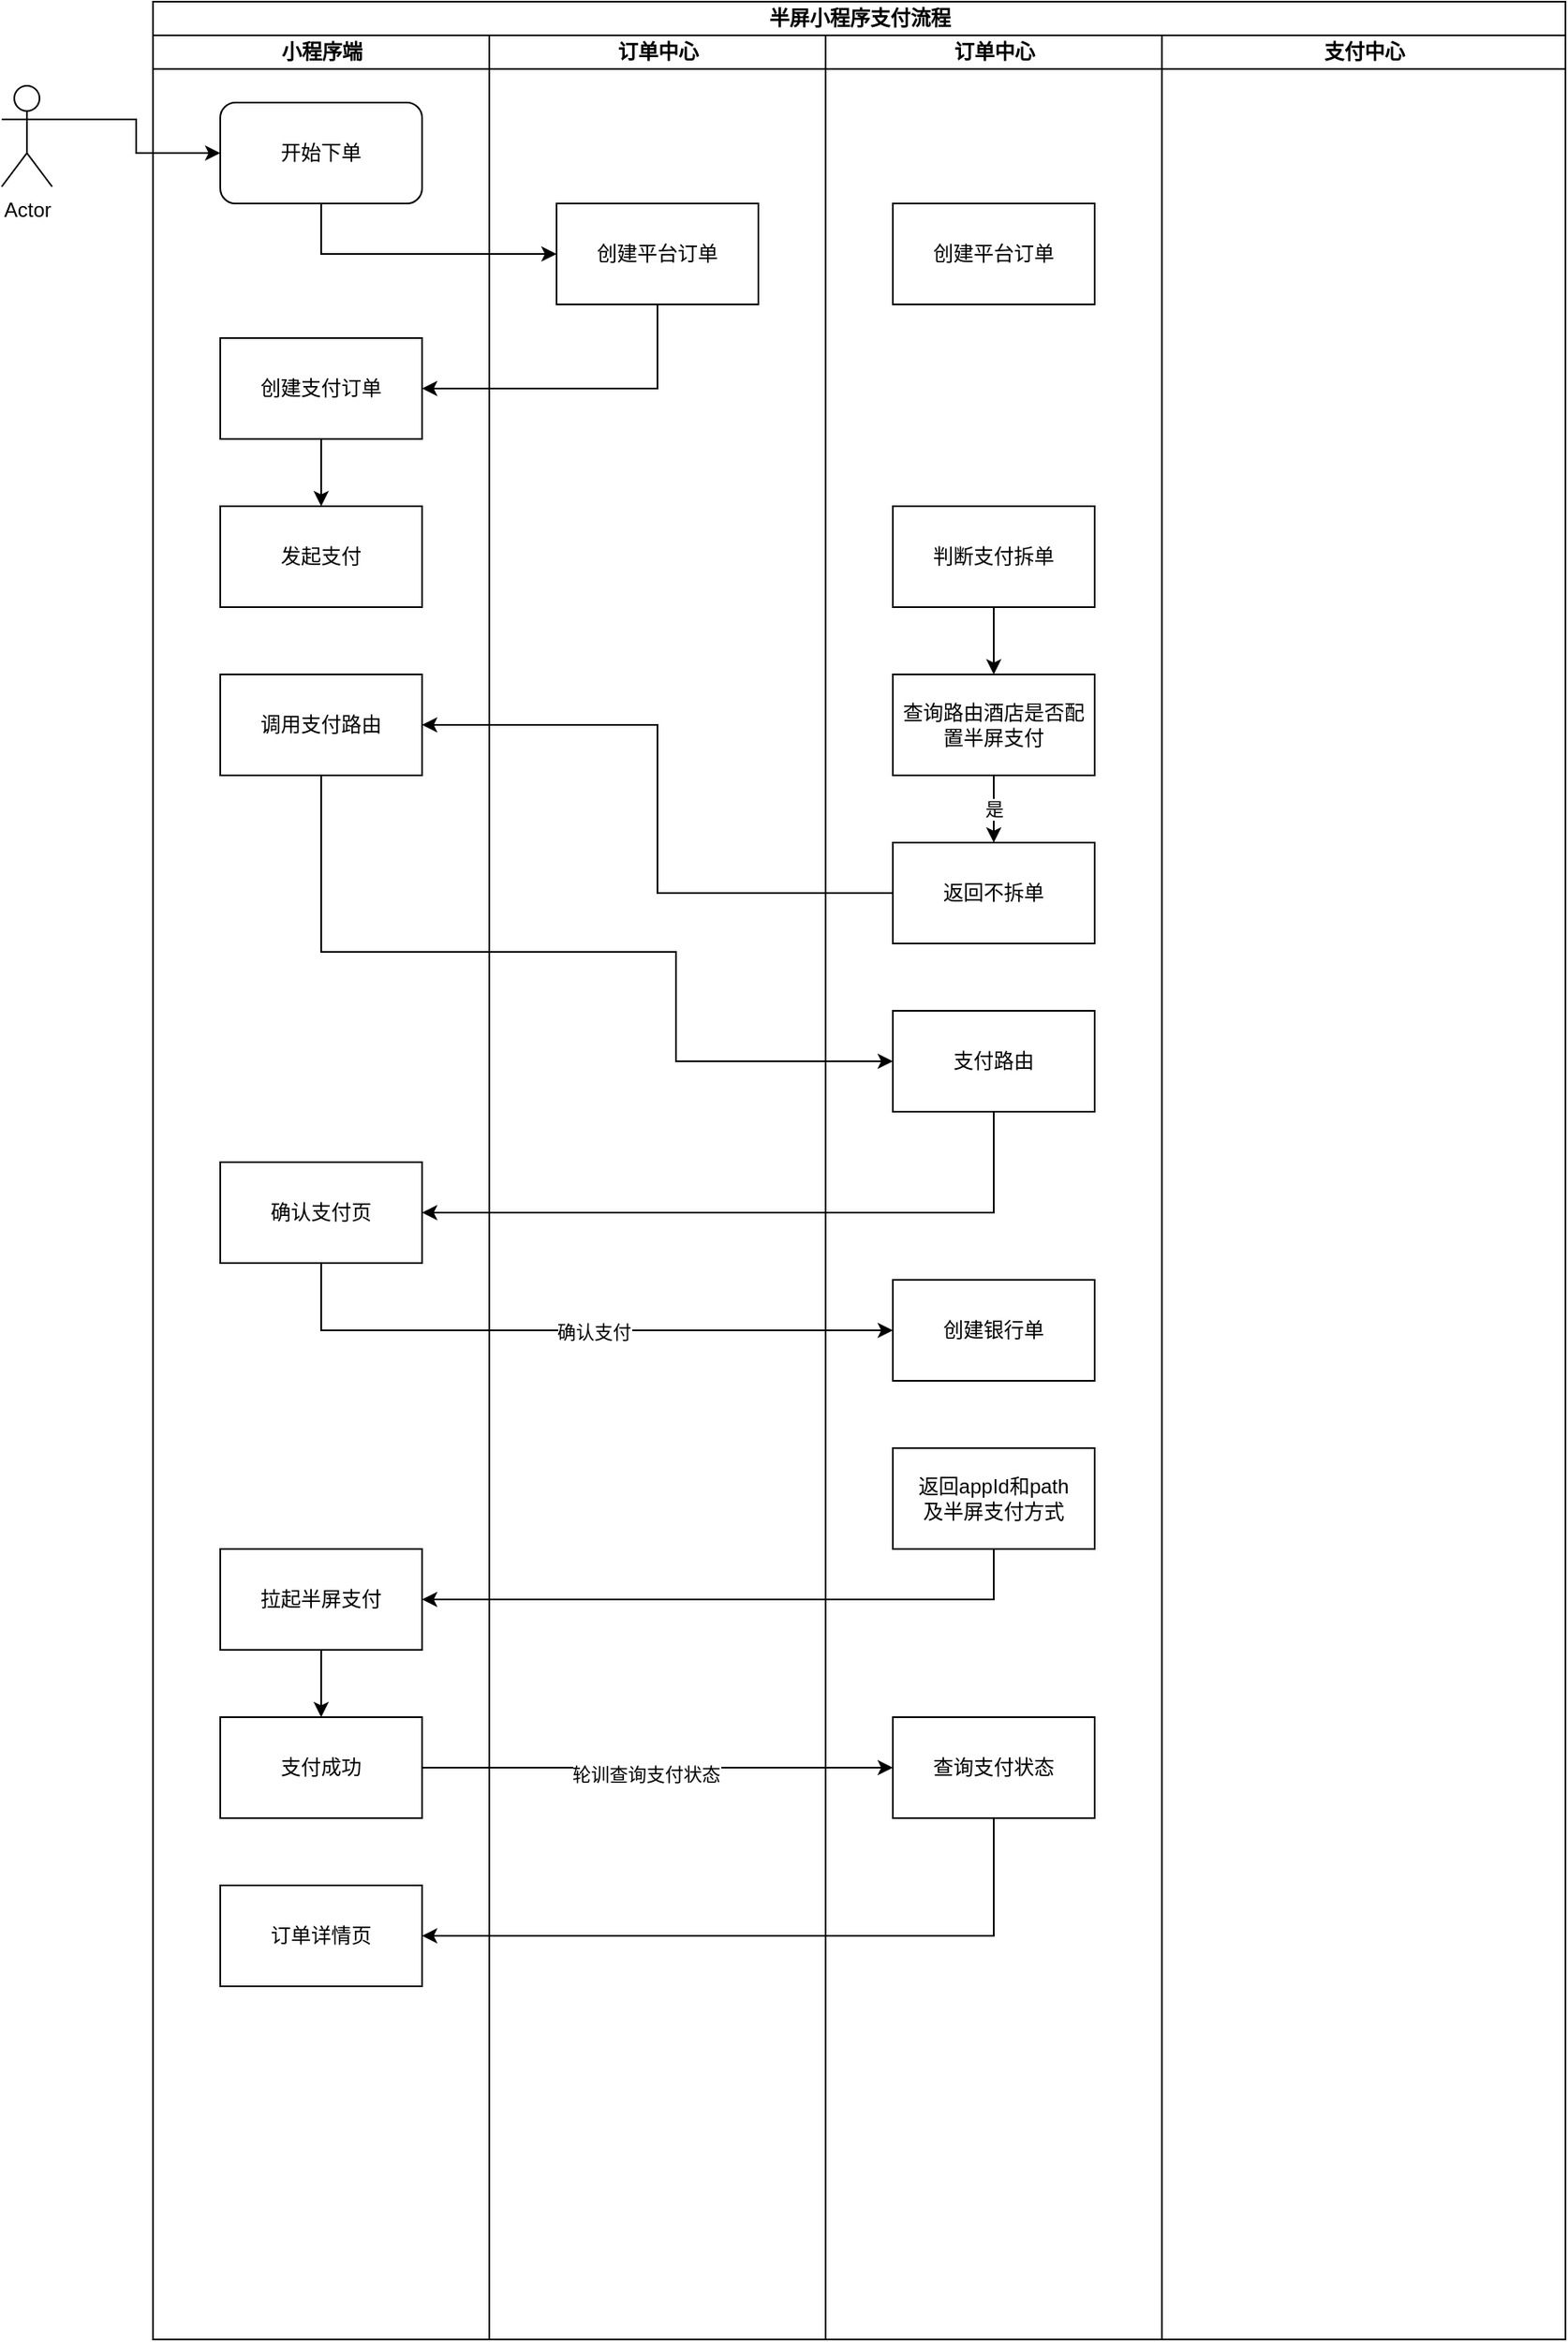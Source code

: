 <mxfile version="24.4.13" type="github">
  <diagram id="C5RBs43oDa-KdzZeNtuy" name="Page-1">
    <mxGraphModel dx="1146" dy="616" grid="1" gridSize="10" guides="1" tooltips="1" connect="1" arrows="1" fold="1" page="1" pageScale="1" pageWidth="827" pageHeight="1169" math="0" shadow="0">
      <root>
        <mxCell id="WIyWlLk6GJQsqaUBKTNV-0" />
        <mxCell id="WIyWlLk6GJQsqaUBKTNV-1" parent="WIyWlLk6GJQsqaUBKTNV-0" />
        <mxCell id="FpKd_2VouZCnrz_418Rt-0" value="半屏小程序支付流程" style="swimlane;childLayout=stackLayout;resizeParent=1;resizeParentMax=0;startSize=20;html=1;" parent="WIyWlLk6GJQsqaUBKTNV-1" vertex="1">
          <mxGeometry x="120" y="40" width="840" height="1390" as="geometry" />
        </mxCell>
        <mxCell id="kgB4WiY1e2ZN5uu-sx49-1" value="小程序端" style="swimlane;startSize=20;html=1;" vertex="1" parent="FpKd_2VouZCnrz_418Rt-0">
          <mxGeometry y="20" width="200" height="1370" as="geometry" />
        </mxCell>
        <mxCell id="kgB4WiY1e2ZN5uu-sx49-2" value="开始下单" style="rounded=1;whiteSpace=wrap;html=1;" vertex="1" parent="kgB4WiY1e2ZN5uu-sx49-1">
          <mxGeometry x="40" y="40" width="120" height="60" as="geometry" />
        </mxCell>
        <mxCell id="kgB4WiY1e2ZN5uu-sx49-13" style="edgeStyle=orthogonalEdgeStyle;rounded=0;orthogonalLoop=1;jettySize=auto;html=1;exitX=0.5;exitY=1;exitDx=0;exitDy=0;" edge="1" parent="kgB4WiY1e2ZN5uu-sx49-1" source="kgB4WiY1e2ZN5uu-sx49-9">
          <mxGeometry relative="1" as="geometry">
            <mxPoint x="100" y="280" as="targetPoint" />
          </mxGeometry>
        </mxCell>
        <mxCell id="kgB4WiY1e2ZN5uu-sx49-9" value="创建支付订单" style="rounded=0;whiteSpace=wrap;html=1;" vertex="1" parent="kgB4WiY1e2ZN5uu-sx49-1">
          <mxGeometry x="40" y="180" width="120" height="60" as="geometry" />
        </mxCell>
        <mxCell id="kgB4WiY1e2ZN5uu-sx49-14" value="发起支付" style="rounded=0;whiteSpace=wrap;html=1;" vertex="1" parent="kgB4WiY1e2ZN5uu-sx49-1">
          <mxGeometry x="40" y="280" width="120" height="60" as="geometry" />
        </mxCell>
        <mxCell id="kgB4WiY1e2ZN5uu-sx49-23" value="调用支付路由" style="rounded=0;whiteSpace=wrap;html=1;" vertex="1" parent="kgB4WiY1e2ZN5uu-sx49-1">
          <mxGeometry x="40" y="380" width="120" height="60" as="geometry" />
        </mxCell>
        <mxCell id="kgB4WiY1e2ZN5uu-sx49-27" value="确认支付页" style="rounded=0;whiteSpace=wrap;html=1;" vertex="1" parent="kgB4WiY1e2ZN5uu-sx49-1">
          <mxGeometry x="40" y="670" width="120" height="60" as="geometry" />
        </mxCell>
        <mxCell id="kgB4WiY1e2ZN5uu-sx49-38" style="edgeStyle=orthogonalEdgeStyle;rounded=0;orthogonalLoop=1;jettySize=auto;html=1;exitX=0.5;exitY=1;exitDx=0;exitDy=0;entryX=0.5;entryY=0;entryDx=0;entryDy=0;" edge="1" parent="kgB4WiY1e2ZN5uu-sx49-1" source="kgB4WiY1e2ZN5uu-sx49-35" target="kgB4WiY1e2ZN5uu-sx49-37">
          <mxGeometry relative="1" as="geometry" />
        </mxCell>
        <mxCell id="kgB4WiY1e2ZN5uu-sx49-35" value="拉起半屏支付" style="rounded=0;whiteSpace=wrap;html=1;" vertex="1" parent="kgB4WiY1e2ZN5uu-sx49-1">
          <mxGeometry x="40" y="900" width="120" height="60" as="geometry" />
        </mxCell>
        <mxCell id="kgB4WiY1e2ZN5uu-sx49-37" value="支付成功" style="rounded=0;whiteSpace=wrap;html=1;" vertex="1" parent="kgB4WiY1e2ZN5uu-sx49-1">
          <mxGeometry x="40" y="1000" width="120" height="60" as="geometry" />
        </mxCell>
        <mxCell id="kgB4WiY1e2ZN5uu-sx49-42" value="订单详情页" style="rounded=0;whiteSpace=wrap;html=1;" vertex="1" parent="kgB4WiY1e2ZN5uu-sx49-1">
          <mxGeometry x="40" y="1100" width="120" height="60" as="geometry" />
        </mxCell>
        <mxCell id="FpKd_2VouZCnrz_418Rt-1" value="订单中心" style="swimlane;startSize=20;html=1;" parent="FpKd_2VouZCnrz_418Rt-0" vertex="1">
          <mxGeometry x="200" y="20" width="200" height="1370" as="geometry" />
        </mxCell>
        <mxCell id="kgB4WiY1e2ZN5uu-sx49-5" value="创建平台订单" style="rounded=0;whiteSpace=wrap;html=1;" vertex="1" parent="FpKd_2VouZCnrz_418Rt-1">
          <mxGeometry x="40" y="100" width="120" height="60" as="geometry" />
        </mxCell>
        <mxCell id="kgB4WiY1e2ZN5uu-sx49-11" value="订单中心" style="swimlane;startSize=20;html=1;" vertex="1" parent="FpKd_2VouZCnrz_418Rt-0">
          <mxGeometry x="400" y="20" width="200" height="1370" as="geometry" />
        </mxCell>
        <mxCell id="kgB4WiY1e2ZN5uu-sx49-12" value="创建平台订单" style="rounded=0;whiteSpace=wrap;html=1;" vertex="1" parent="kgB4WiY1e2ZN5uu-sx49-11">
          <mxGeometry x="40" y="100" width="120" height="60" as="geometry" />
        </mxCell>
        <mxCell id="kgB4WiY1e2ZN5uu-sx49-18" style="edgeStyle=orthogonalEdgeStyle;rounded=0;orthogonalLoop=1;jettySize=auto;html=1;exitX=0.5;exitY=1;exitDx=0;exitDy=0;entryX=0.5;entryY=0;entryDx=0;entryDy=0;" edge="1" parent="kgB4WiY1e2ZN5uu-sx49-11" source="kgB4WiY1e2ZN5uu-sx49-16" target="kgB4WiY1e2ZN5uu-sx49-17">
          <mxGeometry relative="1" as="geometry" />
        </mxCell>
        <mxCell id="kgB4WiY1e2ZN5uu-sx49-16" value="判断支付拆单" style="rounded=0;whiteSpace=wrap;html=1;" vertex="1" parent="kgB4WiY1e2ZN5uu-sx49-11">
          <mxGeometry x="40" y="280" width="120" height="60" as="geometry" />
        </mxCell>
        <mxCell id="kgB4WiY1e2ZN5uu-sx49-21" value="是" style="edgeStyle=orthogonalEdgeStyle;rounded=0;orthogonalLoop=1;jettySize=auto;html=1;exitX=0.5;exitY=1;exitDx=0;exitDy=0;entryX=0.5;entryY=0;entryDx=0;entryDy=0;" edge="1" parent="kgB4WiY1e2ZN5uu-sx49-11" source="kgB4WiY1e2ZN5uu-sx49-17" target="kgB4WiY1e2ZN5uu-sx49-20">
          <mxGeometry relative="1" as="geometry" />
        </mxCell>
        <mxCell id="kgB4WiY1e2ZN5uu-sx49-17" value="查询路由酒店是否配置半屏支付" style="rounded=0;whiteSpace=wrap;html=1;" vertex="1" parent="kgB4WiY1e2ZN5uu-sx49-11">
          <mxGeometry x="40" y="380" width="120" height="60" as="geometry" />
        </mxCell>
        <mxCell id="kgB4WiY1e2ZN5uu-sx49-20" value="返回不拆单" style="rounded=0;whiteSpace=wrap;html=1;" vertex="1" parent="kgB4WiY1e2ZN5uu-sx49-11">
          <mxGeometry x="40" y="480" width="120" height="60" as="geometry" />
        </mxCell>
        <mxCell id="kgB4WiY1e2ZN5uu-sx49-25" value="支付路由" style="rounded=0;whiteSpace=wrap;html=1;" vertex="1" parent="kgB4WiY1e2ZN5uu-sx49-11">
          <mxGeometry x="40" y="580" width="120" height="60" as="geometry" />
        </mxCell>
        <mxCell id="kgB4WiY1e2ZN5uu-sx49-30" value="创建银行单" style="rounded=0;whiteSpace=wrap;html=1;" vertex="1" parent="kgB4WiY1e2ZN5uu-sx49-11">
          <mxGeometry x="40" y="740" width="120" height="60" as="geometry" />
        </mxCell>
        <mxCell id="kgB4WiY1e2ZN5uu-sx49-33" value="返回appId和path&lt;br&gt;及半屏支付方式" style="rounded=0;whiteSpace=wrap;html=1;" vertex="1" parent="kgB4WiY1e2ZN5uu-sx49-11">
          <mxGeometry x="40" y="840" width="120" height="60" as="geometry" />
        </mxCell>
        <mxCell id="kgB4WiY1e2ZN5uu-sx49-39" value="查询支付状态" style="rounded=0;whiteSpace=wrap;html=1;" vertex="1" parent="kgB4WiY1e2ZN5uu-sx49-11">
          <mxGeometry x="40" y="1000" width="120" height="60" as="geometry" />
        </mxCell>
        <mxCell id="FpKd_2VouZCnrz_418Rt-2" value="&lt;span style=&quot;font-size: 12px;&quot;&gt;支付中心&lt;/span&gt;" style="swimlane;startSize=20;html=1;" parent="FpKd_2VouZCnrz_418Rt-0" vertex="1">
          <mxGeometry x="600" y="20" width="240" height="1370" as="geometry" />
        </mxCell>
        <mxCell id="kgB4WiY1e2ZN5uu-sx49-6" style="edgeStyle=orthogonalEdgeStyle;rounded=0;orthogonalLoop=1;jettySize=auto;html=1;exitX=0.5;exitY=1;exitDx=0;exitDy=0;entryX=0;entryY=0.5;entryDx=0;entryDy=0;" edge="1" parent="FpKd_2VouZCnrz_418Rt-0" source="kgB4WiY1e2ZN5uu-sx49-2" target="kgB4WiY1e2ZN5uu-sx49-5">
          <mxGeometry relative="1" as="geometry" />
        </mxCell>
        <mxCell id="kgB4WiY1e2ZN5uu-sx49-10" style="edgeStyle=orthogonalEdgeStyle;rounded=0;orthogonalLoop=1;jettySize=auto;html=1;exitX=0.5;exitY=1;exitDx=0;exitDy=0;entryX=1;entryY=0.5;entryDx=0;entryDy=0;" edge="1" parent="FpKd_2VouZCnrz_418Rt-0" source="kgB4WiY1e2ZN5uu-sx49-5" target="kgB4WiY1e2ZN5uu-sx49-9">
          <mxGeometry relative="1" as="geometry" />
        </mxCell>
        <mxCell id="kgB4WiY1e2ZN5uu-sx49-22" style="edgeStyle=orthogonalEdgeStyle;rounded=0;orthogonalLoop=1;jettySize=auto;html=1;exitX=0;exitY=0.5;exitDx=0;exitDy=0;entryX=1;entryY=0.5;entryDx=0;entryDy=0;" edge="1" parent="FpKd_2VouZCnrz_418Rt-0" source="kgB4WiY1e2ZN5uu-sx49-20" target="kgB4WiY1e2ZN5uu-sx49-23">
          <mxGeometry relative="1" as="geometry">
            <mxPoint x="170" y="430" as="targetPoint" />
          </mxGeometry>
        </mxCell>
        <mxCell id="kgB4WiY1e2ZN5uu-sx49-24" style="edgeStyle=orthogonalEdgeStyle;rounded=0;orthogonalLoop=1;jettySize=auto;html=1;exitX=0.5;exitY=1;exitDx=0;exitDy=0;entryX=0;entryY=0.5;entryDx=0;entryDy=0;" edge="1" parent="FpKd_2VouZCnrz_418Rt-0" source="kgB4WiY1e2ZN5uu-sx49-23" target="kgB4WiY1e2ZN5uu-sx49-25">
          <mxGeometry relative="1" as="geometry">
            <mxPoint x="310" y="670" as="targetPoint" />
            <Array as="points">
              <mxPoint x="100" y="565" />
              <mxPoint x="311" y="565" />
              <mxPoint x="311" y="630" />
            </Array>
          </mxGeometry>
        </mxCell>
        <mxCell id="kgB4WiY1e2ZN5uu-sx49-28" style="edgeStyle=orthogonalEdgeStyle;rounded=0;orthogonalLoop=1;jettySize=auto;html=1;exitX=0.5;exitY=1;exitDx=0;exitDy=0;entryX=1;entryY=0.5;entryDx=0;entryDy=0;" edge="1" parent="FpKd_2VouZCnrz_418Rt-0" source="kgB4WiY1e2ZN5uu-sx49-25" target="kgB4WiY1e2ZN5uu-sx49-27">
          <mxGeometry relative="1" as="geometry" />
        </mxCell>
        <mxCell id="kgB4WiY1e2ZN5uu-sx49-31" style="edgeStyle=orthogonalEdgeStyle;rounded=0;orthogonalLoop=1;jettySize=auto;html=1;exitX=0.5;exitY=1;exitDx=0;exitDy=0;entryX=0;entryY=0.5;entryDx=0;entryDy=0;" edge="1" parent="FpKd_2VouZCnrz_418Rt-0" source="kgB4WiY1e2ZN5uu-sx49-27" target="kgB4WiY1e2ZN5uu-sx49-30">
          <mxGeometry relative="1" as="geometry" />
        </mxCell>
        <mxCell id="kgB4WiY1e2ZN5uu-sx49-32" value="确认支付" style="edgeLabel;html=1;align=center;verticalAlign=middle;resizable=0;points=[];" vertex="1" connectable="0" parent="kgB4WiY1e2ZN5uu-sx49-31">
          <mxGeometry x="0.063" y="-1" relative="1" as="geometry">
            <mxPoint as="offset" />
          </mxGeometry>
        </mxCell>
        <mxCell id="kgB4WiY1e2ZN5uu-sx49-36" style="edgeStyle=orthogonalEdgeStyle;rounded=0;orthogonalLoop=1;jettySize=auto;html=1;exitX=0.5;exitY=1;exitDx=0;exitDy=0;entryX=1;entryY=0.5;entryDx=0;entryDy=0;" edge="1" parent="FpKd_2VouZCnrz_418Rt-0" source="kgB4WiY1e2ZN5uu-sx49-33" target="kgB4WiY1e2ZN5uu-sx49-35">
          <mxGeometry relative="1" as="geometry" />
        </mxCell>
        <mxCell id="kgB4WiY1e2ZN5uu-sx49-40" style="edgeStyle=orthogonalEdgeStyle;rounded=0;orthogonalLoop=1;jettySize=auto;html=1;exitX=1;exitY=0.5;exitDx=0;exitDy=0;entryX=0;entryY=0.5;entryDx=0;entryDy=0;" edge="1" parent="FpKd_2VouZCnrz_418Rt-0" source="kgB4WiY1e2ZN5uu-sx49-37" target="kgB4WiY1e2ZN5uu-sx49-39">
          <mxGeometry relative="1" as="geometry" />
        </mxCell>
        <mxCell id="kgB4WiY1e2ZN5uu-sx49-41" value="轮训查询支付状态" style="edgeLabel;html=1;align=center;verticalAlign=middle;resizable=0;points=[];" vertex="1" connectable="0" parent="kgB4WiY1e2ZN5uu-sx49-40">
          <mxGeometry x="-0.05" y="-4" relative="1" as="geometry">
            <mxPoint as="offset" />
          </mxGeometry>
        </mxCell>
        <mxCell id="kgB4WiY1e2ZN5uu-sx49-43" style="edgeStyle=orthogonalEdgeStyle;rounded=0;orthogonalLoop=1;jettySize=auto;html=1;exitX=0.5;exitY=1;exitDx=0;exitDy=0;entryX=1;entryY=0.5;entryDx=0;entryDy=0;" edge="1" parent="FpKd_2VouZCnrz_418Rt-0" source="kgB4WiY1e2ZN5uu-sx49-39" target="kgB4WiY1e2ZN5uu-sx49-42">
          <mxGeometry relative="1" as="geometry" />
        </mxCell>
        <mxCell id="QO5bE3Pow_UoGUW-x528-1" style="edgeStyle=orthogonalEdgeStyle;rounded=0;orthogonalLoop=1;jettySize=auto;html=1;exitX=1;exitY=0.333;exitDx=0;exitDy=0;exitPerimeter=0;entryX=0;entryY=0.5;entryDx=0;entryDy=0;" parent="WIyWlLk6GJQsqaUBKTNV-1" source="QO5bE3Pow_UoGUW-x528-0" target="kgB4WiY1e2ZN5uu-sx49-2" edge="1">
          <mxGeometry relative="1" as="geometry">
            <mxPoint x="360" y="130" as="targetPoint" />
          </mxGeometry>
        </mxCell>
        <mxCell id="QO5bE3Pow_UoGUW-x528-0" value="Actor" style="shape=umlActor;verticalLabelPosition=bottom;verticalAlign=top;html=1;outlineConnect=0;" parent="WIyWlLk6GJQsqaUBKTNV-1" vertex="1">
          <mxGeometry x="30" y="90" width="30" height="60" as="geometry" />
        </mxCell>
      </root>
    </mxGraphModel>
  </diagram>
</mxfile>
